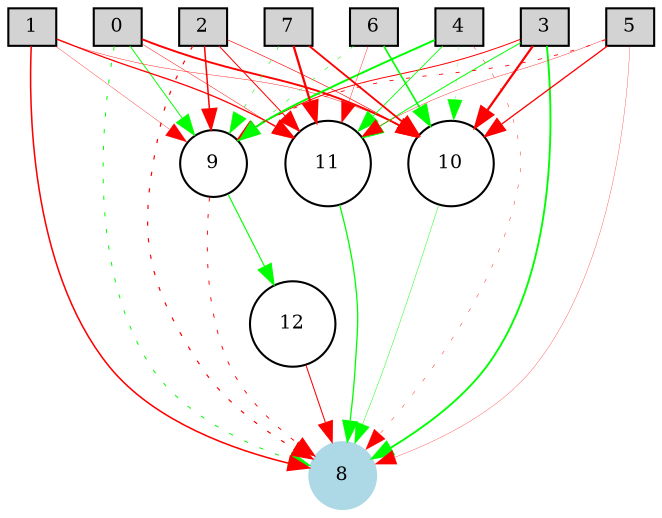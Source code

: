 digraph {
	node [fontsize=9 height=0.2 shape=circle width=0.2]
		0 [shape=box style=filled]
		1 [shape=box style=filled]
		2 [shape=box style=filled]
		3 [shape=box style=filled]
		4 [shape=box style=filled]
		5 [shape=box style=filled]
		6 [shape=box style=filled]
		7 [shape=box style=filled]
		8 [color=lightblue style=filled]
			5 -> 9 [color=red penwidth=0.412956780187 style=dotted]
			6 -> 9 [color=green penwidth=0.258656350169 style=dotted]
			4 -> 8 [color=red penwidth=0.195075308272 style=dotted]
			2 -> 8 [color=red penwidth=0.574428663935 style=dotted]
			9 -> 8 [color=red penwidth=0.447033809177 style=dotted]
			3 -> 11 [color=green penwidth=0.471367094153 style=solid]
			0 -> 10 [color=red penwidth=0.926927403037 style=solid]
			7 -> 11 [color=red penwidth=1.1 style=solid]
			1 -> 11 [color=red penwidth=0.621560482745 style=solid]
			5 -> 8 [color=red penwidth=0.137814578132 style=solid]
			10 -> 8 [color=green penwidth=0.209422689263 style=solid]
			4 -> 9 [color=green penwidth=0.94079867067 style=solid]
			2 -> 9 [color=red penwidth=0.723277718507 style=solid]
			3 -> 10 [color=red penwidth=1.07481416221 style=solid]
			6 -> 10 [color=green penwidth=0.787054525436 style=solid]
			0 -> 11 [color=red penwidth=0.217657352701 style=solid]
			7 -> 10 [color=red penwidth=0.884289438545 style=solid]
			1 -> 10 [color=red penwidth=0.20189988584 style=solid]
			4 -> 10 [color=green penwidth=0.149133253072 style=dotted]
			5 -> 11 [color=red penwidth=0.182754272896 style=solid]
			6 -> 11 [color=red penwidth=0.182352600114 style=solid]
			2 -> 10 [color=red penwidth=0.301821958599 style=solid]
			3 -> 9 [color=red penwidth=0.47522126164 style=solid]
			1 -> 9 [color=red penwidth=0.161660282302 style=solid]
			0 -> 8 [color=green penwidth=0.479559493596 style=dotted]
			4 -> 11 [color=green penwidth=0.408406889312 style=solid]
			7 -> 9 [color=green penwidth=0.281236706214 style=dotted]
			5 -> 10 [color=red penwidth=0.626194995614 style=solid]
			11 -> 8 [color=green penwidth=0.622556853654 style=solid]
			2 -> 11 [color=red penwidth=0.486076005209 style=solid]
			3 -> 8 [color=green penwidth=0.900369833417 style=solid]
			1 -> 8 [color=red penwidth=0.743205804077 style=solid]
			0 -> 9 [color=green penwidth=0.447739164199 style=solid]
			9 -> 12 [color=green penwidth=0.536767634802 style=solid]
			12 -> 8 [color=red penwidth=0.504550381911 style=solid]
}